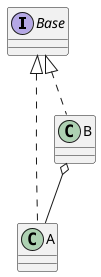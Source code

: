 @startuml

interface Base

class A
class B

Base <|.. A
Base <|.. B

B o-- A

interface Base {
}

class A {
}

class B {
}

@enduml